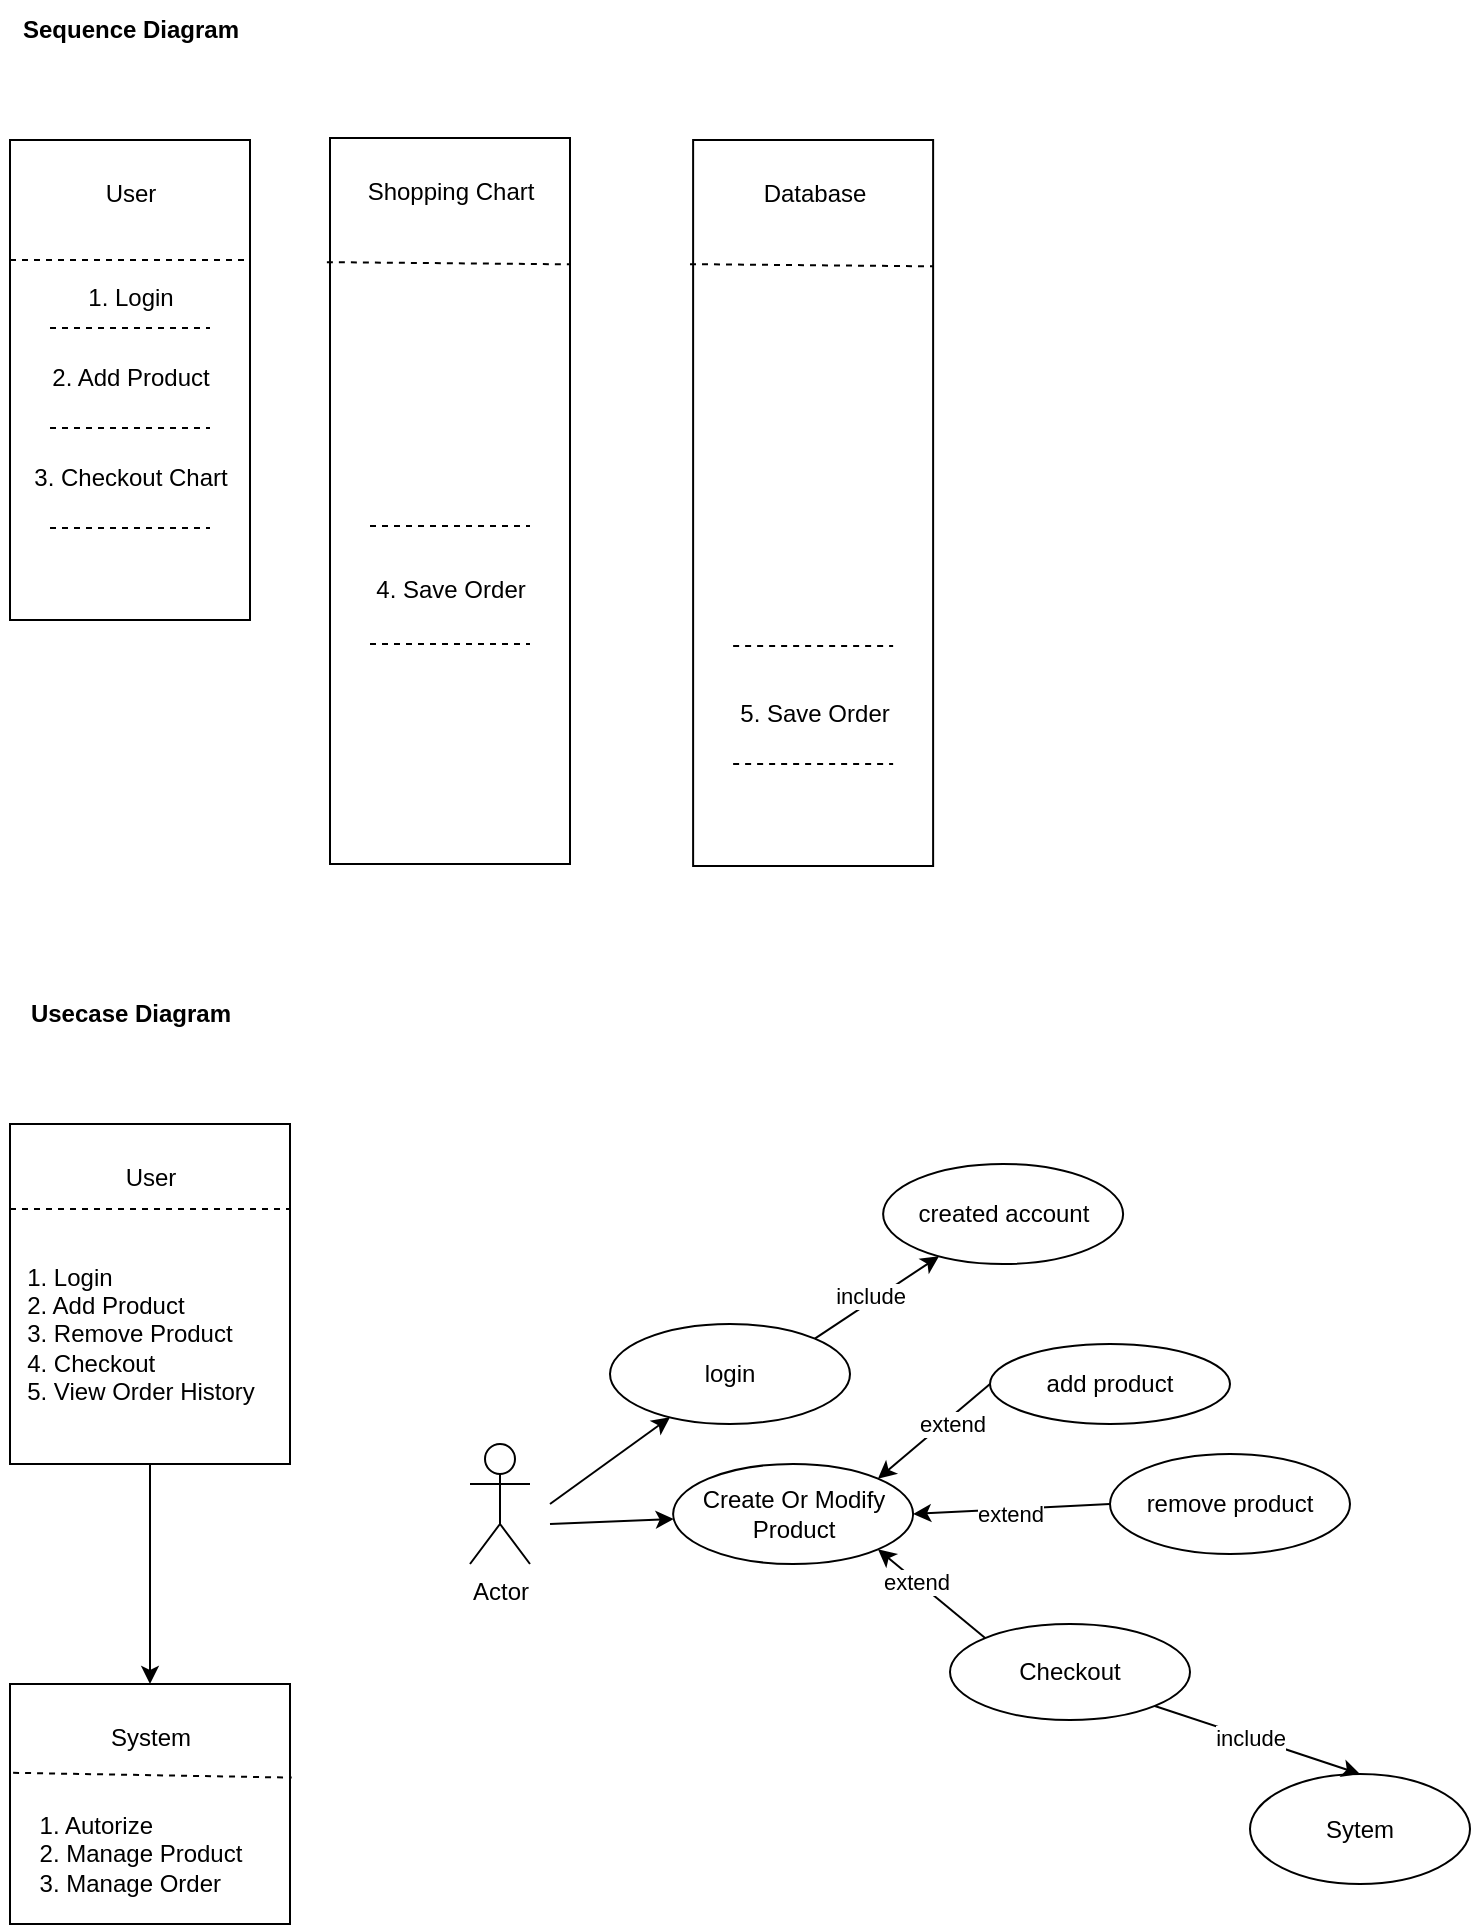 <mxfile version="21.3.5" type="github">
  <diagram name="Page-1" id="drj0vsMXfJXtoi-SD7gC">
    <mxGraphModel dx="1050" dy="594" grid="1" gridSize="10" guides="1" tooltips="1" connect="1" arrows="1" fold="1" page="1" pageScale="1" pageWidth="850" pageHeight="1100" math="0" shadow="0">
      <root>
        <mxCell id="0" />
        <mxCell id="1" parent="0" />
        <mxCell id="tR31IyH4_g7QUJEdN4HO-19" value="" style="rounded=0;whiteSpace=wrap;html=1;" parent="1" vertex="1">
          <mxGeometry x="70" y="138" width="120" height="240" as="geometry" />
        </mxCell>
        <mxCell id="tR31IyH4_g7QUJEdN4HO-20" value="User" style="text;html=1;align=center;verticalAlign=middle;resizable=0;points=[];autosize=1;strokeColor=none;fillColor=none;" parent="1" vertex="1">
          <mxGeometry x="105" y="150" width="50" height="30" as="geometry" />
        </mxCell>
        <mxCell id="tR31IyH4_g7QUJEdN4HO-21" value="1. Login" style="text;html=1;align=center;verticalAlign=middle;resizable=0;points=[];autosize=1;strokeColor=none;fillColor=none;" parent="1" vertex="1">
          <mxGeometry x="95" y="202" width="70" height="30" as="geometry" />
        </mxCell>
        <mxCell id="tR31IyH4_g7QUJEdN4HO-22" value="" style="endArrow=none;dashed=1;html=1;rounded=0;" parent="1" edge="1">
          <mxGeometry width="50" height="50" relative="1" as="geometry">
            <mxPoint x="90" y="232" as="sourcePoint" />
            <mxPoint x="170" y="232" as="targetPoint" />
          </mxGeometry>
        </mxCell>
        <mxCell id="tR31IyH4_g7QUJEdN4HO-23" value="2. Add Product" style="text;html=1;align=center;verticalAlign=middle;resizable=0;points=[];autosize=1;strokeColor=none;fillColor=none;" parent="1" vertex="1">
          <mxGeometry x="80" y="242" width="100" height="30" as="geometry" />
        </mxCell>
        <mxCell id="tR31IyH4_g7QUJEdN4HO-24" value="" style="endArrow=none;dashed=1;html=1;rounded=0;" parent="1" edge="1">
          <mxGeometry width="50" height="50" relative="1" as="geometry">
            <mxPoint x="90" y="282" as="sourcePoint" />
            <mxPoint x="170" y="282" as="targetPoint" />
          </mxGeometry>
        </mxCell>
        <mxCell id="tR31IyH4_g7QUJEdN4HO-25" value="3. Checkout Chart" style="text;html=1;align=center;verticalAlign=middle;resizable=0;points=[];autosize=1;strokeColor=none;fillColor=none;" parent="1" vertex="1">
          <mxGeometry x="70" y="292" width="120" height="30" as="geometry" />
        </mxCell>
        <mxCell id="tR31IyH4_g7QUJEdN4HO-26" value="" style="endArrow=none;dashed=1;html=1;rounded=0;" parent="1" edge="1">
          <mxGeometry width="50" height="50" relative="1" as="geometry">
            <mxPoint x="90" y="332" as="sourcePoint" />
            <mxPoint x="170" y="332" as="targetPoint" />
          </mxGeometry>
        </mxCell>
        <mxCell id="tR31IyH4_g7QUJEdN4HO-27" value="" style="endArrow=none;dashed=1;html=1;rounded=0;exitX=0;exitY=0.25;exitDx=0;exitDy=0;entryX=1;entryY=0.25;entryDx=0;entryDy=0;" parent="1" source="tR31IyH4_g7QUJEdN4HO-19" target="tR31IyH4_g7QUJEdN4HO-19" edge="1">
          <mxGeometry width="50" height="50" relative="1" as="geometry">
            <mxPoint x="400" y="430" as="sourcePoint" />
            <mxPoint x="450" y="380" as="targetPoint" />
          </mxGeometry>
        </mxCell>
        <mxCell id="tR31IyH4_g7QUJEdN4HO-28" value="" style="rounded=0;whiteSpace=wrap;html=1;" parent="1" vertex="1">
          <mxGeometry x="230" y="137" width="120" height="363" as="geometry" />
        </mxCell>
        <mxCell id="tR31IyH4_g7QUJEdN4HO-29" value="Shopping Chart" style="text;html=1;align=center;verticalAlign=middle;resizable=0;points=[];autosize=1;strokeColor=none;fillColor=none;" parent="1" vertex="1">
          <mxGeometry x="235" y="149" width="110" height="30" as="geometry" />
        </mxCell>
        <mxCell id="tR31IyH4_g7QUJEdN4HO-34" value="4. Save Order" style="text;html=1;align=center;verticalAlign=middle;resizable=0;points=[];autosize=1;strokeColor=none;fillColor=none;" parent="1" vertex="1">
          <mxGeometry x="240" y="348" width="100" height="30" as="geometry" />
        </mxCell>
        <mxCell id="tR31IyH4_g7QUJEdN4HO-35" value="" style="endArrow=none;dashed=1;html=1;rounded=0;" parent="1" edge="1">
          <mxGeometry width="50" height="50" relative="1" as="geometry">
            <mxPoint x="250" y="331" as="sourcePoint" />
            <mxPoint x="330" y="331" as="targetPoint" />
          </mxGeometry>
        </mxCell>
        <mxCell id="tR31IyH4_g7QUJEdN4HO-36" value="" style="endArrow=none;dashed=1;html=1;rounded=0;exitX=-0.013;exitY=0.171;exitDx=0;exitDy=0;entryX=1;entryY=0.174;entryDx=0;entryDy=0;exitPerimeter=0;entryPerimeter=0;" parent="1" source="tR31IyH4_g7QUJEdN4HO-28" target="tR31IyH4_g7QUJEdN4HO-28" edge="1">
          <mxGeometry width="50" height="50" relative="1" as="geometry">
            <mxPoint x="560" y="429" as="sourcePoint" />
            <mxPoint x="610" y="379" as="targetPoint" />
          </mxGeometry>
        </mxCell>
        <mxCell id="tR31IyH4_g7QUJEdN4HO-37" value="" style="endArrow=none;dashed=1;html=1;rounded=0;" parent="1" edge="1">
          <mxGeometry width="50" height="50" relative="1" as="geometry">
            <mxPoint x="250" y="390" as="sourcePoint" />
            <mxPoint x="330" y="390" as="targetPoint" />
          </mxGeometry>
        </mxCell>
        <mxCell id="tR31IyH4_g7QUJEdN4HO-38" value="" style="rounded=0;whiteSpace=wrap;html=1;" parent="1" vertex="1">
          <mxGeometry x="411.56" y="138" width="120" height="363" as="geometry" />
        </mxCell>
        <mxCell id="tR31IyH4_g7QUJEdN4HO-39" value="Database" style="text;html=1;align=center;verticalAlign=middle;resizable=0;points=[];autosize=1;strokeColor=none;fillColor=none;" parent="1" vertex="1">
          <mxGeometry x="436.56" y="150" width="70" height="30" as="geometry" />
        </mxCell>
        <mxCell id="tR31IyH4_g7QUJEdN4HO-40" value="5. Save Order" style="text;html=1;align=center;verticalAlign=middle;resizable=0;points=[];autosize=1;strokeColor=none;fillColor=none;" parent="1" vertex="1">
          <mxGeometry x="421.56" y="410" width="100" height="30" as="geometry" />
        </mxCell>
        <mxCell id="tR31IyH4_g7QUJEdN4HO-41" value="" style="endArrow=none;dashed=1;html=1;rounded=0;" parent="1" edge="1">
          <mxGeometry width="50" height="50" relative="1" as="geometry">
            <mxPoint x="431.56" y="450" as="sourcePoint" />
            <mxPoint x="511.56" y="450" as="targetPoint" />
          </mxGeometry>
        </mxCell>
        <mxCell id="tR31IyH4_g7QUJEdN4HO-42" value="" style="endArrow=none;dashed=1;html=1;rounded=0;exitX=-0.013;exitY=0.171;exitDx=0;exitDy=0;entryX=1;entryY=0.174;entryDx=0;entryDy=0;exitPerimeter=0;entryPerimeter=0;" parent="1" source="tR31IyH4_g7QUJEdN4HO-38" target="tR31IyH4_g7QUJEdN4HO-38" edge="1">
          <mxGeometry width="50" height="50" relative="1" as="geometry">
            <mxPoint x="741.56" y="430" as="sourcePoint" />
            <mxPoint x="791.56" y="380" as="targetPoint" />
          </mxGeometry>
        </mxCell>
        <mxCell id="tR31IyH4_g7QUJEdN4HO-43" value="" style="endArrow=none;dashed=1;html=1;rounded=0;" parent="1" edge="1">
          <mxGeometry width="50" height="50" relative="1" as="geometry">
            <mxPoint x="431.56" y="391" as="sourcePoint" />
            <mxPoint x="511.56" y="391" as="targetPoint" />
          </mxGeometry>
        </mxCell>
        <mxCell id="tR31IyH4_g7QUJEdN4HO-44" value="Sequence Diagram" style="text;html=1;align=center;verticalAlign=middle;resizable=0;points=[];autosize=1;strokeColor=none;fillColor=none;fontStyle=1" parent="1" vertex="1">
          <mxGeometry x="65" y="68" width="130" height="30" as="geometry" />
        </mxCell>
        <mxCell id="tR31IyH4_g7QUJEdN4HO-45" value="" style="rounded=0;whiteSpace=wrap;html=1;" parent="1" vertex="1">
          <mxGeometry x="70" y="630" width="140" height="170" as="geometry" />
        </mxCell>
        <mxCell id="tR31IyH4_g7QUJEdN4HO-46" value="User" style="text;html=1;align=center;verticalAlign=middle;resizable=0;points=[];autosize=1;strokeColor=none;fillColor=none;" parent="1" vertex="1">
          <mxGeometry x="115" y="642" width="50" height="30" as="geometry" />
        </mxCell>
        <mxCell id="tR31IyH4_g7QUJEdN4HO-51" value="&lt;div style=&quot;text-align: left;&quot;&gt;&lt;span style=&quot;background-color: initial;&quot;&gt;1. Login&lt;/span&gt;&lt;/div&gt;&lt;div style=&quot;text-align: left;&quot;&gt;&lt;span style=&quot;background-color: initial;&quot;&gt;2. Add Product&lt;/span&gt;&lt;/div&gt;&lt;div style=&quot;text-align: left;&quot;&gt;&lt;span style=&quot;background-color: initial;&quot;&gt;3. Remove Product&lt;/span&gt;&lt;/div&gt;&lt;div style=&quot;text-align: left;&quot;&gt;&lt;span style=&quot;background-color: initial;&quot;&gt;4. Checkout&lt;/span&gt;&lt;/div&gt;&lt;div style=&quot;text-align: left;&quot;&gt;&lt;span style=&quot;background-color: initial;&quot;&gt;5. View Order History&lt;/span&gt;&lt;/div&gt;" style="text;html=1;align=center;verticalAlign=middle;resizable=0;points=[];autosize=1;strokeColor=none;fillColor=none;" parent="1" vertex="1">
          <mxGeometry x="65" y="690" width="140" height="90" as="geometry" />
        </mxCell>
        <mxCell id="tR31IyH4_g7QUJEdN4HO-53" value="" style="endArrow=none;dashed=1;html=1;rounded=0;exitX=0;exitY=0.25;exitDx=0;exitDy=0;entryX=1;entryY=0.25;entryDx=0;entryDy=0;" parent="1" source="tR31IyH4_g7QUJEdN4HO-45" target="tR31IyH4_g7QUJEdN4HO-45" edge="1">
          <mxGeometry width="50" height="50" relative="1" as="geometry">
            <mxPoint x="400" y="922" as="sourcePoint" />
            <mxPoint x="450" y="872" as="targetPoint" />
          </mxGeometry>
        </mxCell>
        <mxCell id="tR31IyH4_g7QUJEdN4HO-66" value="Usecase Diagram" style="text;html=1;align=center;verticalAlign=middle;resizable=0;points=[];autosize=1;strokeColor=none;fillColor=none;fontStyle=1" parent="1" vertex="1">
          <mxGeometry x="70" y="560" width="120" height="30" as="geometry" />
        </mxCell>
        <mxCell id="tR31IyH4_g7QUJEdN4HO-72" value="" style="endArrow=classic;html=1;rounded=0;exitX=0.5;exitY=1;exitDx=0;exitDy=0;entryX=0.5;entryY=0;entryDx=0;entryDy=0;" parent="1" source="tR31IyH4_g7QUJEdN4HO-45" target="tR31IyH4_g7QUJEdN4HO-73" edge="1">
          <mxGeometry width="50" height="50" relative="1" as="geometry">
            <mxPoint x="400" y="480" as="sourcePoint" />
            <mxPoint x="140" y="904" as="targetPoint" />
          </mxGeometry>
        </mxCell>
        <mxCell id="tR31IyH4_g7QUJEdN4HO-73" value="" style="rounded=0;whiteSpace=wrap;html=1;" parent="1" vertex="1">
          <mxGeometry x="70" y="910" width="140" height="120" as="geometry" />
        </mxCell>
        <mxCell id="tR31IyH4_g7QUJEdN4HO-74" value="System" style="text;html=1;align=center;verticalAlign=middle;resizable=0;points=[];autosize=1;strokeColor=none;fillColor=none;" parent="1" vertex="1">
          <mxGeometry x="110" y="922" width="60" height="30" as="geometry" />
        </mxCell>
        <mxCell id="tR31IyH4_g7QUJEdN4HO-75" value="&lt;div style=&quot;text-align: left;&quot;&gt;&lt;span style=&quot;background-color: initial;&quot;&gt;1. Autorize&lt;/span&gt;&lt;/div&gt;&lt;div style=&quot;text-align: left;&quot;&gt;&lt;span style=&quot;background-color: initial;&quot;&gt;2. Manage Product&lt;/span&gt;&lt;/div&gt;&lt;div style=&quot;text-align: left;&quot;&gt;3. Manage Order&lt;/div&gt;" style="text;html=1;align=center;verticalAlign=middle;resizable=0;points=[];autosize=1;strokeColor=none;fillColor=none;" parent="1" vertex="1">
          <mxGeometry x="75" y="965" width="120" height="60" as="geometry" />
        </mxCell>
        <mxCell id="tR31IyH4_g7QUJEdN4HO-76" value="" style="endArrow=none;dashed=1;html=1;rounded=0;exitX=0.011;exitY=0.37;exitDx=0;exitDy=0;entryX=1.006;entryY=0.39;entryDx=0;entryDy=0;exitPerimeter=0;entryPerimeter=0;" parent="1" source="tR31IyH4_g7QUJEdN4HO-73" target="tR31IyH4_g7QUJEdN4HO-73" edge="1">
          <mxGeometry width="50" height="50" relative="1" as="geometry">
            <mxPoint x="400" y="1202" as="sourcePoint" />
            <mxPoint x="450" y="1152" as="targetPoint" />
          </mxGeometry>
        </mxCell>
        <mxCell id="CXKrlZWVGaFfPosZfKp2-1" value="Actor" style="shape=umlActor;verticalLabelPosition=bottom;verticalAlign=top;html=1;outlineConnect=0;" vertex="1" parent="1">
          <mxGeometry x="300" y="790" width="30" height="60" as="geometry" />
        </mxCell>
        <mxCell id="CXKrlZWVGaFfPosZfKp2-14" value="" style="endArrow=classic;html=1;rounded=0;" edge="1" parent="1" target="CXKrlZWVGaFfPosZfKp2-15">
          <mxGeometry width="50" height="50" relative="1" as="geometry">
            <mxPoint x="340" y="820" as="sourcePoint" />
            <mxPoint x="430" y="770" as="targetPoint" />
          </mxGeometry>
        </mxCell>
        <mxCell id="CXKrlZWVGaFfPosZfKp2-15" value="login" style="ellipse;whiteSpace=wrap;html=1;" vertex="1" parent="1">
          <mxGeometry x="370" y="730" width="120" height="50" as="geometry" />
        </mxCell>
        <mxCell id="CXKrlZWVGaFfPosZfKp2-16" value="" style="endArrow=classic;html=1;rounded=0;exitX=1;exitY=0;exitDx=0;exitDy=0;" edge="1" parent="1" source="CXKrlZWVGaFfPosZfKp2-15" target="CXKrlZWVGaFfPosZfKp2-17">
          <mxGeometry width="50" height="50" relative="1" as="geometry">
            <mxPoint x="400" y="830" as="sourcePoint" />
            <mxPoint x="550" y="700" as="targetPoint" />
          </mxGeometry>
        </mxCell>
        <mxCell id="CXKrlZWVGaFfPosZfKp2-26" value="include" style="edgeLabel;html=1;align=center;verticalAlign=middle;resizable=0;points=[];" vertex="1" connectable="0" parent="CXKrlZWVGaFfPosZfKp2-16">
          <mxGeometry x="-0.463" y="1" relative="1" as="geometry">
            <mxPoint x="11" y="-10" as="offset" />
          </mxGeometry>
        </mxCell>
        <mxCell id="CXKrlZWVGaFfPosZfKp2-17" value="created account" style="ellipse;whiteSpace=wrap;html=1;" vertex="1" parent="1">
          <mxGeometry x="506.56" y="650" width="120" height="50" as="geometry" />
        </mxCell>
        <mxCell id="CXKrlZWVGaFfPosZfKp2-18" value="" style="endArrow=classic;html=1;rounded=0;" edge="1" parent="1" target="CXKrlZWVGaFfPosZfKp2-19">
          <mxGeometry width="50" height="50" relative="1" as="geometry">
            <mxPoint x="340" y="830" as="sourcePoint" />
            <mxPoint x="440" y="820" as="targetPoint" />
          </mxGeometry>
        </mxCell>
        <mxCell id="CXKrlZWVGaFfPosZfKp2-19" value="Create Or Modify Product" style="ellipse;whiteSpace=wrap;html=1;" vertex="1" parent="1">
          <mxGeometry x="401.56" y="800" width="120" height="50" as="geometry" />
        </mxCell>
        <mxCell id="CXKrlZWVGaFfPosZfKp2-20" value="" style="endArrow=classic;html=1;rounded=0;exitX=0;exitY=0.5;exitDx=0;exitDy=0;entryX=1;entryY=0;entryDx=0;entryDy=0;" edge="1" parent="1" source="CXKrlZWVGaFfPosZfKp2-21" target="CXKrlZWVGaFfPosZfKp2-19">
          <mxGeometry width="50" height="50" relative="1" as="geometry">
            <mxPoint x="400" y="830" as="sourcePoint" />
            <mxPoint x="520" y="930" as="targetPoint" />
          </mxGeometry>
        </mxCell>
        <mxCell id="CXKrlZWVGaFfPosZfKp2-22" value="extend" style="edgeLabel;html=1;align=center;verticalAlign=middle;resizable=0;points=[];" vertex="1" connectable="0" parent="CXKrlZWVGaFfPosZfKp2-20">
          <mxGeometry x="-0.382" y="1" relative="1" as="geometry">
            <mxPoint x="-3" y="4" as="offset" />
          </mxGeometry>
        </mxCell>
        <mxCell id="CXKrlZWVGaFfPosZfKp2-21" value="add product" style="ellipse;whiteSpace=wrap;html=1;" vertex="1" parent="1">
          <mxGeometry x="560" y="740" width="120" height="40" as="geometry" />
        </mxCell>
        <mxCell id="CXKrlZWVGaFfPosZfKp2-23" value="" style="endArrow=classic;html=1;rounded=0;entryX=1;entryY=0.5;entryDx=0;entryDy=0;exitX=0;exitY=0.5;exitDx=0;exitDy=0;" edge="1" parent="1" source="CXKrlZWVGaFfPosZfKp2-24" target="CXKrlZWVGaFfPosZfKp2-19">
          <mxGeometry width="50" height="50" relative="1" as="geometry">
            <mxPoint x="610" y="820" as="sourcePoint" />
            <mxPoint x="620" y="825" as="targetPoint" />
          </mxGeometry>
        </mxCell>
        <mxCell id="CXKrlZWVGaFfPosZfKp2-25" value="extend" style="edgeLabel;html=1;align=center;verticalAlign=middle;resizable=0;points=[];" vertex="1" connectable="0" parent="CXKrlZWVGaFfPosZfKp2-23">
          <mxGeometry x="0.227" y="4" relative="1" as="geometry">
            <mxPoint x="10" y="-2" as="offset" />
          </mxGeometry>
        </mxCell>
        <mxCell id="CXKrlZWVGaFfPosZfKp2-24" value="remove product" style="ellipse;whiteSpace=wrap;html=1;" vertex="1" parent="1">
          <mxGeometry x="620" y="795" width="120" height="50" as="geometry" />
        </mxCell>
        <mxCell id="CXKrlZWVGaFfPosZfKp2-28" value="Checkout" style="ellipse;whiteSpace=wrap;html=1;" vertex="1" parent="1">
          <mxGeometry x="540" y="880" width="120" height="48" as="geometry" />
        </mxCell>
        <mxCell id="CXKrlZWVGaFfPosZfKp2-30" value="" style="endArrow=classic;html=1;rounded=0;exitX=0;exitY=0;exitDx=0;exitDy=0;entryX=1;entryY=1;entryDx=0;entryDy=0;" edge="1" parent="1" source="CXKrlZWVGaFfPosZfKp2-28" target="CXKrlZWVGaFfPosZfKp2-19">
          <mxGeometry width="50" height="50" relative="1" as="geometry">
            <mxPoint x="400" y="830" as="sourcePoint" />
            <mxPoint x="450" y="780" as="targetPoint" />
          </mxGeometry>
        </mxCell>
        <mxCell id="CXKrlZWVGaFfPosZfKp2-31" value="extend" style="edgeLabel;html=1;align=center;verticalAlign=middle;resizable=0;points=[];" vertex="1" connectable="0" parent="CXKrlZWVGaFfPosZfKp2-30">
          <mxGeometry x="0.295" y="1" relative="1" as="geometry">
            <mxPoint as="offset" />
          </mxGeometry>
        </mxCell>
        <mxCell id="CXKrlZWVGaFfPosZfKp2-32" value="Sytem" style="ellipse;whiteSpace=wrap;html=1;" vertex="1" parent="1">
          <mxGeometry x="690" y="955" width="110" height="55" as="geometry" />
        </mxCell>
        <mxCell id="CXKrlZWVGaFfPosZfKp2-33" value="" style="endArrow=classic;html=1;rounded=0;exitX=1;exitY=1;exitDx=0;exitDy=0;entryX=0.5;entryY=0;entryDx=0;entryDy=0;" edge="1" parent="1" source="CXKrlZWVGaFfPosZfKp2-28" target="CXKrlZWVGaFfPosZfKp2-32">
          <mxGeometry width="50" height="50" relative="1" as="geometry">
            <mxPoint x="400" y="830" as="sourcePoint" />
            <mxPoint x="450" y="780" as="targetPoint" />
          </mxGeometry>
        </mxCell>
        <mxCell id="CXKrlZWVGaFfPosZfKp2-34" value="include" style="edgeLabel;html=1;align=center;verticalAlign=middle;resizable=0;points=[];" vertex="1" connectable="0" parent="CXKrlZWVGaFfPosZfKp2-33">
          <mxGeometry x="-0.38" y="-1" relative="1" as="geometry">
            <mxPoint x="16" y="4" as="offset" />
          </mxGeometry>
        </mxCell>
      </root>
    </mxGraphModel>
  </diagram>
</mxfile>
